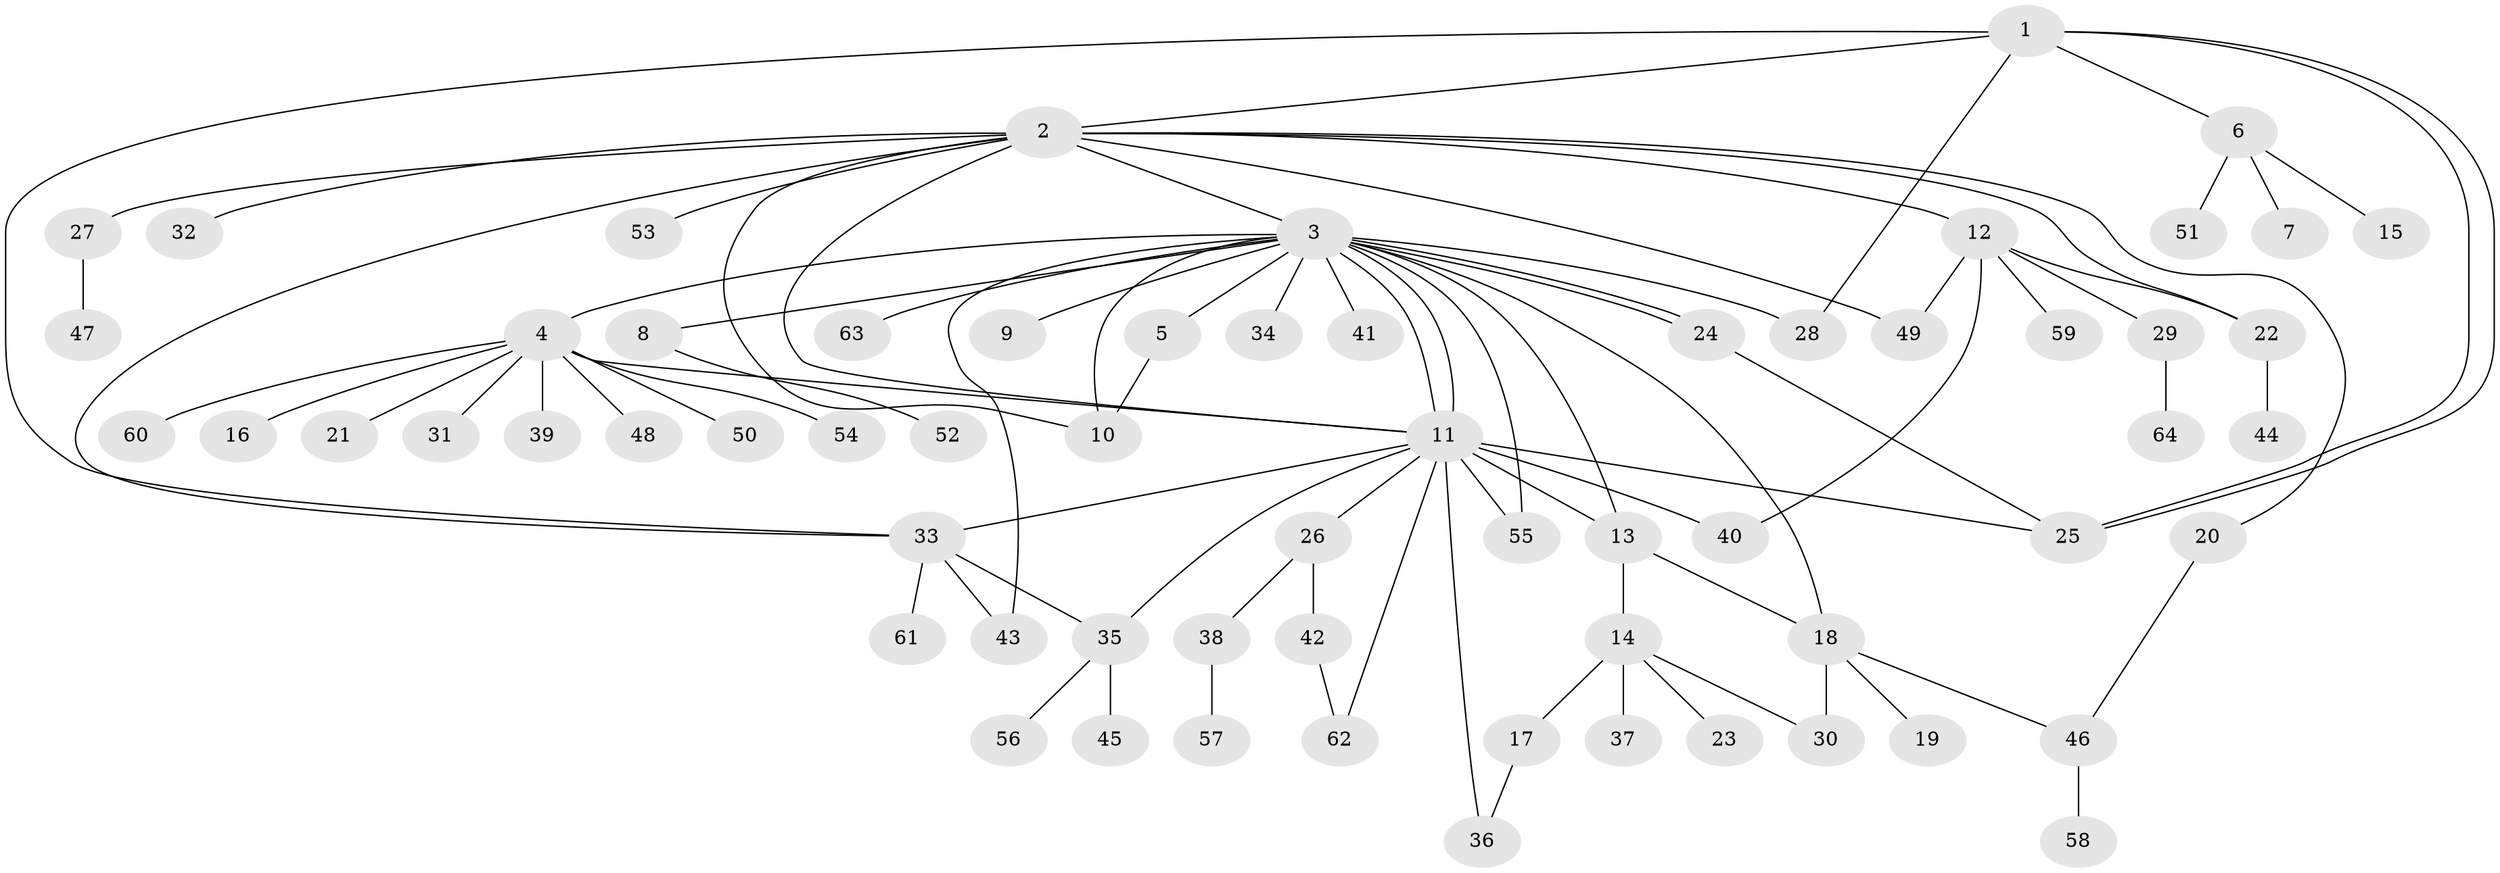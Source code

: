 // Generated by graph-tools (version 1.1) at 2025/25/03/09/25 03:25:57]
// undirected, 64 vertices, 87 edges
graph export_dot {
graph [start="1"]
  node [color=gray90,style=filled];
  1;
  2;
  3;
  4;
  5;
  6;
  7;
  8;
  9;
  10;
  11;
  12;
  13;
  14;
  15;
  16;
  17;
  18;
  19;
  20;
  21;
  22;
  23;
  24;
  25;
  26;
  27;
  28;
  29;
  30;
  31;
  32;
  33;
  34;
  35;
  36;
  37;
  38;
  39;
  40;
  41;
  42;
  43;
  44;
  45;
  46;
  47;
  48;
  49;
  50;
  51;
  52;
  53;
  54;
  55;
  56;
  57;
  58;
  59;
  60;
  61;
  62;
  63;
  64;
  1 -- 2;
  1 -- 6;
  1 -- 25;
  1 -- 25;
  1 -- 28;
  1 -- 33;
  2 -- 3;
  2 -- 10;
  2 -- 11;
  2 -- 12;
  2 -- 20;
  2 -- 22;
  2 -- 27;
  2 -- 32;
  2 -- 33;
  2 -- 49;
  2 -- 53;
  3 -- 4;
  3 -- 5;
  3 -- 8;
  3 -- 9;
  3 -- 10;
  3 -- 11;
  3 -- 11;
  3 -- 13;
  3 -- 18;
  3 -- 24;
  3 -- 24;
  3 -- 28;
  3 -- 34;
  3 -- 41;
  3 -- 43;
  3 -- 55;
  3 -- 63;
  4 -- 11;
  4 -- 16;
  4 -- 21;
  4 -- 31;
  4 -- 39;
  4 -- 48;
  4 -- 50;
  4 -- 54;
  4 -- 60;
  5 -- 10;
  6 -- 7;
  6 -- 15;
  6 -- 51;
  8 -- 52;
  11 -- 13;
  11 -- 25;
  11 -- 26;
  11 -- 33;
  11 -- 35;
  11 -- 36;
  11 -- 40;
  11 -- 55;
  11 -- 62;
  12 -- 22;
  12 -- 29;
  12 -- 40;
  12 -- 49;
  12 -- 59;
  13 -- 14;
  13 -- 18;
  14 -- 17;
  14 -- 23;
  14 -- 30;
  14 -- 37;
  17 -- 36;
  18 -- 19;
  18 -- 30;
  18 -- 46;
  20 -- 46;
  22 -- 44;
  24 -- 25;
  26 -- 38;
  26 -- 42;
  27 -- 47;
  29 -- 64;
  33 -- 35;
  33 -- 43;
  33 -- 61;
  35 -- 45;
  35 -- 56;
  38 -- 57;
  42 -- 62;
  46 -- 58;
}
